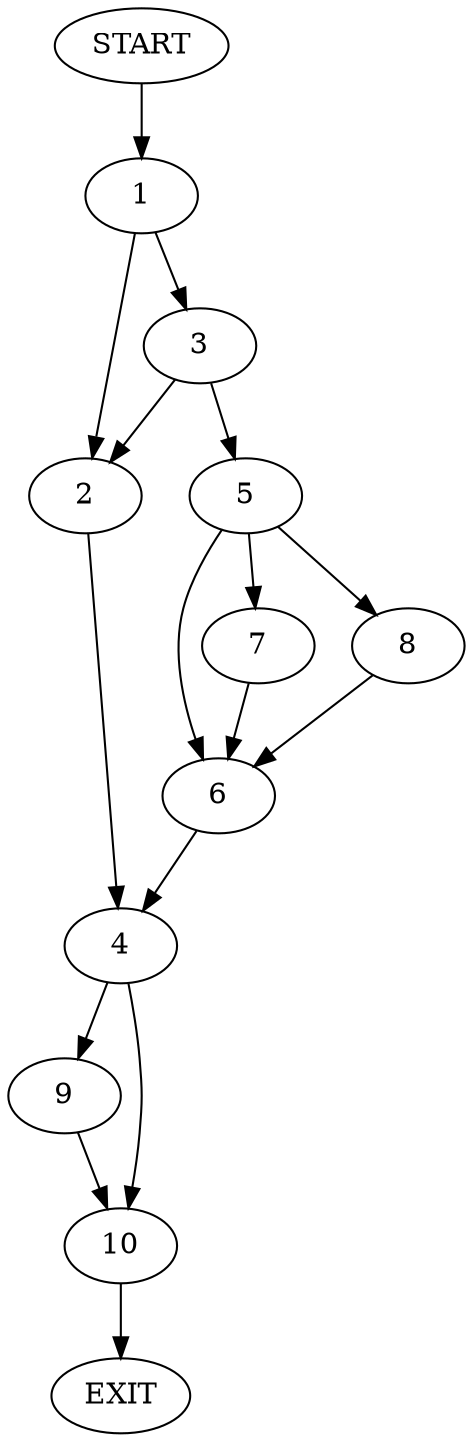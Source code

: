 digraph {
0 [label="START"]
11 [label="EXIT"]
0 -> 1
1 -> 2
1 -> 3
2 -> 4
3 -> 2
3 -> 5
5 -> 6
5 -> 7
5 -> 8
8 -> 6
6 -> 4
7 -> 6
4 -> 9
4 -> 10
9 -> 10
10 -> 11
}
